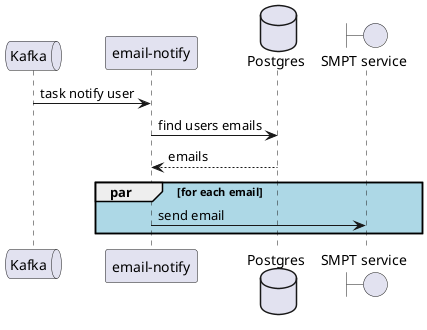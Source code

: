 @startuml

queue "Kafka" as kafka
participant "email-notify" as notify
database "Postgres" as pg
boundary "SMPT service" as smpt

kafka -> notify: task notify user
notify -> pg: find users emails
pg --> notify: emails
par #lightblue for each email
    notify -> smpt: send email
end

@enduml